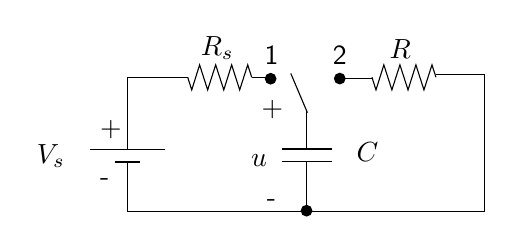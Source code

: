 \begin{tikzpicture}[y=-1cm]
\sf
\draw[black] (5.411,3.462) -- (5.36,3.304) -- (5.258,3.622) -- (5.156,3.304) -- (5.056,3.622) -- (4.953,3.304) -- (4.851,3.622) -- (4.749,3.304) -- (4.649,3.622) -- (4.598,3.462);
\draw[black] (3.071,3.462) -- (3.02,3.304) -- (2.918,3.622) -- (2.816,3.304) -- (2.716,3.622) -- (2.613,3.304) -- (2.511,3.622) -- (2.409,3.304) -- (2.309,3.622) -- (2.258,3.462);
\filldraw[black] (4.189,3.478) circle (0.067cm);
\filldraw[black] (3.767,5.156) circle (0.067cm);
\filldraw[black] (3.311,3.48) circle (0.067cm);
\draw[black] (3.078,3.467) -- (3.367,3.467);
\draw[black] (3.778,3.911) -- (3.567,3.413);
\draw[black] (4.6,3.478) -- (4.189,3.478);
\path (0.822,4.556) node[text=black,anchor=base east] {$V_s$};
\path (2.633,3.189) node[text=black,anchor=base] {$R_s$};
\path (4.956,3.222) node[text=black,anchor=base] {$R$};
\path (4.278,4.533) node[text=black,anchor=base west] {$C$};
\path (3.333,3.956) node[text=black,anchor=base] {+};
\path (3.322,5.1) node[text=black,anchor=base] {-};
\path (3.389,4.589) node[text=black,anchor=base east] {$u$};
\path (3.322,3.3) node[text=black,anchor=base] {1};
\path (4.189,3.3) node[text=black,anchor=base] {2};
\draw (1.022,4.378) -- (1.973,4.378);
\draw (1.34,4.538) -- (1.656,4.538);
\draw (3.453,4.373) -- (4.089,4.373);
\draw (3.453,4.529) -- (4.089,4.529);
\draw (3.771,4.531) -- (3.771,5.167);
\draw (2.256,3.467) -- (1.498,3.467) -- (1.498,4.06) -- (1.498,4.378);
\draw (3.771,3.896) -- (3.771,4.373);
\draw (1.498,4.529) -- (1.498,4.844) -- (1.498,5.167) -- (6.022,5.167) -- (6.022,3.422) -- (5.411,3.422);
\path (1.022,4.22) node[anchor=base west] {+};
\path (1.022,4.838) node[anchor=base west] {-};

\end{tikzpicture}%

%% Configure (x)emacs for this file ...
%% Local Variables:
%% mode: latex
%% End: